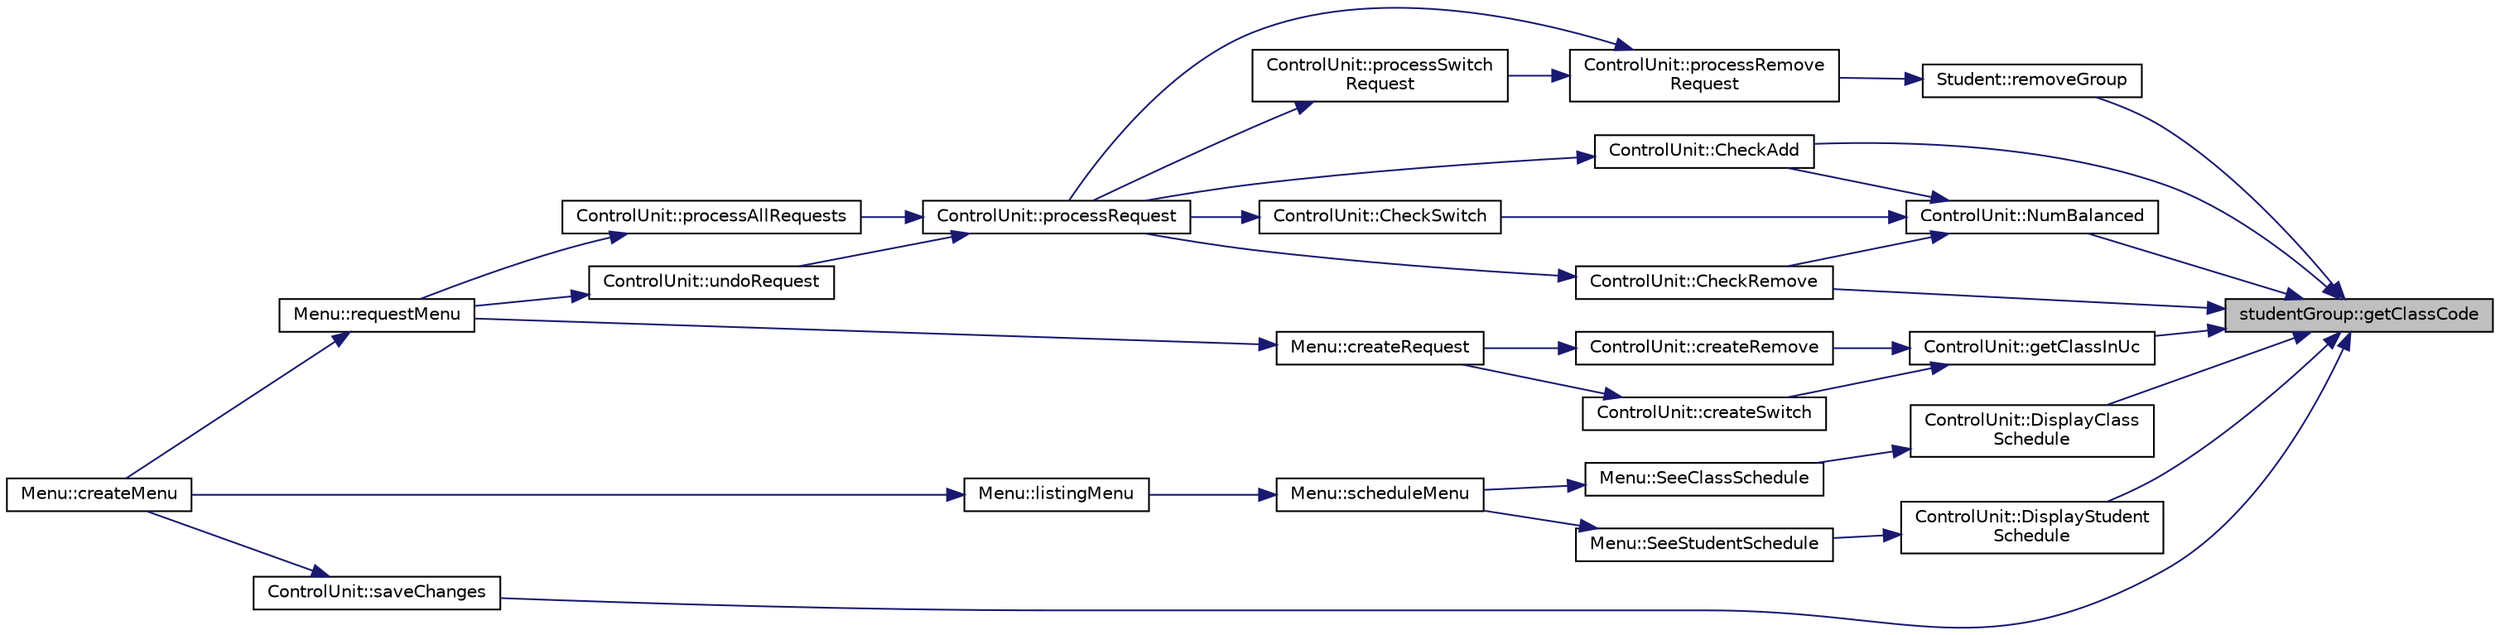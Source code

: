 digraph "studentGroup::getClassCode"
{
 // LATEX_PDF_SIZE
  edge [fontname="Helvetica",fontsize="10",labelfontname="Helvetica",labelfontsize="10"];
  node [fontname="Helvetica",fontsize="10",shape=record];
  rankdir="RL";
  Node1 [label="studentGroup::getClassCode",height=0.2,width=0.4,color="black", fillcolor="grey75", style="filled", fontcolor="black",tooltip="Gets the class code."];
  Node1 -> Node2 [dir="back",color="midnightblue",fontsize="10",style="solid"];
  Node2 [label="ControlUnit::CheckAdd",height=0.2,width=0.4,color="black", fillcolor="white", style="filled",URL="$class_control_unit.html#aee98b9c11d79c8b97421631c38d146ba",tooltip="Checks if the request is possible."];
  Node2 -> Node3 [dir="back",color="midnightblue",fontsize="10",style="solid"];
  Node3 [label="ControlUnit::processRequest",height=0.2,width=0.4,color="black", fillcolor="white", style="filled",URL="$class_control_unit.html#a2924882271e16a46a93b019ba709bf66",tooltip="Processes a request."];
  Node3 -> Node4 [dir="back",color="midnightblue",fontsize="10",style="solid"];
  Node4 [label="ControlUnit::processAllRequests",height=0.2,width=0.4,color="black", fillcolor="white", style="filled",URL="$class_control_unit.html#ab0d8364a1205dd97ce8e23246c92c79a",tooltip="Processes all the requests awaiting to be processed."];
  Node4 -> Node5 [dir="back",color="midnightblue",fontsize="10",style="solid"];
  Node5 [label="Menu::requestMenu",height=0.2,width=0.4,color="black", fillcolor="white", style="filled",URL="$class_menu.html#a487b6f5a08f24a82956d18e9206ce605",tooltip="Enters the request menu, which allows the user to create, delete and manage requests."];
  Node5 -> Node6 [dir="back",color="midnightblue",fontsize="10",style="solid"];
  Node6 [label="Menu::createMenu",height=0.2,width=0.4,color="black", fillcolor="white", style="filled",URL="$class_menu.html#a4cf70fb5ce8bc6bfcad587d74ff644d4",tooltip="Creates the menu."];
  Node3 -> Node7 [dir="back",color="midnightblue",fontsize="10",style="solid"];
  Node7 [label="ControlUnit::undoRequest",height=0.2,width=0.4,color="black", fillcolor="white", style="filled",URL="$class_control_unit.html#a516424b32fb1e9b17cdd12f797ee784d",tooltip="Undoes the N most recent applied request."];
  Node7 -> Node5 [dir="back",color="midnightblue",fontsize="10",style="solid"];
  Node1 -> Node8 [dir="back",color="midnightblue",fontsize="10",style="solid"];
  Node8 [label="ControlUnit::CheckRemove",height=0.2,width=0.4,color="black", fillcolor="white", style="filled",URL="$class_control_unit.html#ad99952f3adb654a83fc003e9d6eeff8f",tooltip="Checks if the request is possible."];
  Node8 -> Node3 [dir="back",color="midnightblue",fontsize="10",style="solid"];
  Node1 -> Node9 [dir="back",color="midnightblue",fontsize="10",style="solid"];
  Node9 [label="ControlUnit::DisplayClass\lSchedule",height=0.2,width=0.4,color="black", fillcolor="white", style="filled",URL="$class_control_unit.html#a060eca73f85969895ea2a9a8d45c6242",tooltip="Displays the schedule of a class."];
  Node9 -> Node10 [dir="back",color="midnightblue",fontsize="10",style="solid"];
  Node10 [label="Menu::SeeClassSchedule",height=0.2,width=0.4,color="black", fillcolor="white", style="filled",URL="$class_menu.html#ab3a007c897b85519dd6ed6fc895f406d",tooltip="Displays the schedule of a class."];
  Node10 -> Node11 [dir="back",color="midnightblue",fontsize="10",style="solid"];
  Node11 [label="Menu::scheduleMenu",height=0.2,width=0.4,color="black", fillcolor="white", style="filled",URL="$class_menu.html#a8afd5d5427b0c4940fabdf4c7631ddbc",tooltip="Enters the schedule menu, which allows the user to see the schedule for a student or a class."];
  Node11 -> Node12 [dir="back",color="midnightblue",fontsize="10",style="solid"];
  Node12 [label="Menu::listingMenu",height=0.2,width=0.4,color="black", fillcolor="white", style="filled",URL="$class_menu.html#af1ba39157732b6b1015cfe7b5a5c3353",tooltip="Enters the listing menu, which allows the user to list students, see schedules etc."];
  Node12 -> Node6 [dir="back",color="midnightblue",fontsize="10",style="solid"];
  Node1 -> Node13 [dir="back",color="midnightblue",fontsize="10",style="solid"];
  Node13 [label="ControlUnit::DisplayStudent\lSchedule",height=0.2,width=0.4,color="black", fillcolor="white", style="filled",URL="$class_control_unit.html#a5c52dd3a2750f06cb5ade8826f3b81c0",tooltip="Displays the schedule of a student."];
  Node13 -> Node14 [dir="back",color="midnightblue",fontsize="10",style="solid"];
  Node14 [label="Menu::SeeStudentSchedule",height=0.2,width=0.4,color="black", fillcolor="white", style="filled",URL="$class_menu.html#aa9f10ef3509c12ad06b5dd57954d6910",tooltip="Displays the schedule of a student."];
  Node14 -> Node11 [dir="back",color="midnightblue",fontsize="10",style="solid"];
  Node1 -> Node15 [dir="back",color="midnightblue",fontsize="10",style="solid"];
  Node15 [label="ControlUnit::getClassInUc",height=0.2,width=0.4,color="black", fillcolor="white", style="filled",URL="$class_control_unit.html#ad0d79a6b6abb4f167252f203c65ab6dc",tooltip="Gets the class of a student knowing the course."];
  Node15 -> Node16 [dir="back",color="midnightblue",fontsize="10",style="solid"];
  Node16 [label="ControlUnit::createRemove",height=0.2,width=0.4,color="black", fillcolor="white", style="filled",URL="$class_control_unit.html#a754727b2d57e9fc6fa65ec69d236ffe5",tooltip="Creates a request of type remove."];
  Node16 -> Node17 [dir="back",color="midnightblue",fontsize="10",style="solid"];
  Node17 [label="Menu::createRequest",height=0.2,width=0.4,color="black", fillcolor="white", style="filled",URL="$class_menu.html#af9a13a54ee0c86143800abd5cd33b7ef",tooltip="Enters the menu for creating request, allowing users to add, remove or switch classes."];
  Node17 -> Node5 [dir="back",color="midnightblue",fontsize="10",style="solid"];
  Node15 -> Node18 [dir="back",color="midnightblue",fontsize="10",style="solid"];
  Node18 [label="ControlUnit::createSwitch",height=0.2,width=0.4,color="black", fillcolor="white", style="filled",URL="$class_control_unit.html#ad24faea65b96b338b009177f7f3d599f",tooltip="Creates a request of type switch."];
  Node18 -> Node17 [dir="back",color="midnightblue",fontsize="10",style="solid"];
  Node1 -> Node19 [dir="back",color="midnightblue",fontsize="10",style="solid"];
  Node19 [label="ControlUnit::NumBalanced",height=0.2,width=0.4,color="black", fillcolor="white", style="filled",URL="$class_control_unit.html#a21f0f5455651e5704f43a8fb97c36441",tooltip="Checks the balance of the classes."];
  Node19 -> Node2 [dir="back",color="midnightblue",fontsize="10",style="solid"];
  Node19 -> Node8 [dir="back",color="midnightblue",fontsize="10",style="solid"];
  Node19 -> Node20 [dir="back",color="midnightblue",fontsize="10",style="solid"];
  Node20 [label="ControlUnit::CheckSwitch",height=0.2,width=0.4,color="black", fillcolor="white", style="filled",URL="$class_control_unit.html#af5a3f6ddaf797f640f51a718d3d998bf",tooltip="Checks if the request is possible."];
  Node20 -> Node3 [dir="back",color="midnightblue",fontsize="10",style="solid"];
  Node1 -> Node21 [dir="back",color="midnightblue",fontsize="10",style="solid"];
  Node21 [label="Student::removeGroup",height=0.2,width=0.4,color="black", fillcolor="white", style="filled",URL="$class_student.html#a63083726dbf48d8e100c00f404e917b1",tooltip="Removes a class from the student."];
  Node21 -> Node22 [dir="back",color="midnightblue",fontsize="10",style="solid"];
  Node22 [label="ControlUnit::processRemove\lRequest",height=0.2,width=0.4,color="black", fillcolor="white", style="filled",URL="$class_control_unit.html#a44bc485af0cde28556e02a2ba72ba20d",tooltip="Processes a request of type remove."];
  Node22 -> Node3 [dir="back",color="midnightblue",fontsize="10",style="solid"];
  Node22 -> Node23 [dir="back",color="midnightblue",fontsize="10",style="solid"];
  Node23 [label="ControlUnit::processSwitch\lRequest",height=0.2,width=0.4,color="black", fillcolor="white", style="filled",URL="$class_control_unit.html#a9cb160b5255192632fb43668fe8758e4",tooltip="Processes a request of type switch."];
  Node23 -> Node3 [dir="back",color="midnightblue",fontsize="10",style="solid"];
  Node1 -> Node24 [dir="back",color="midnightblue",fontsize="10",style="solid"];
  Node24 [label="ControlUnit::saveChanges",height=0.2,width=0.4,color="black", fillcolor="white", style="filled",URL="$class_control_unit.html#ab4b432f7eadc39d3d6cae8349e56194d",tooltip="Saves the changes made, updating the file students_classes_updated.csv."];
  Node24 -> Node6 [dir="back",color="midnightblue",fontsize="10",style="solid"];
}
